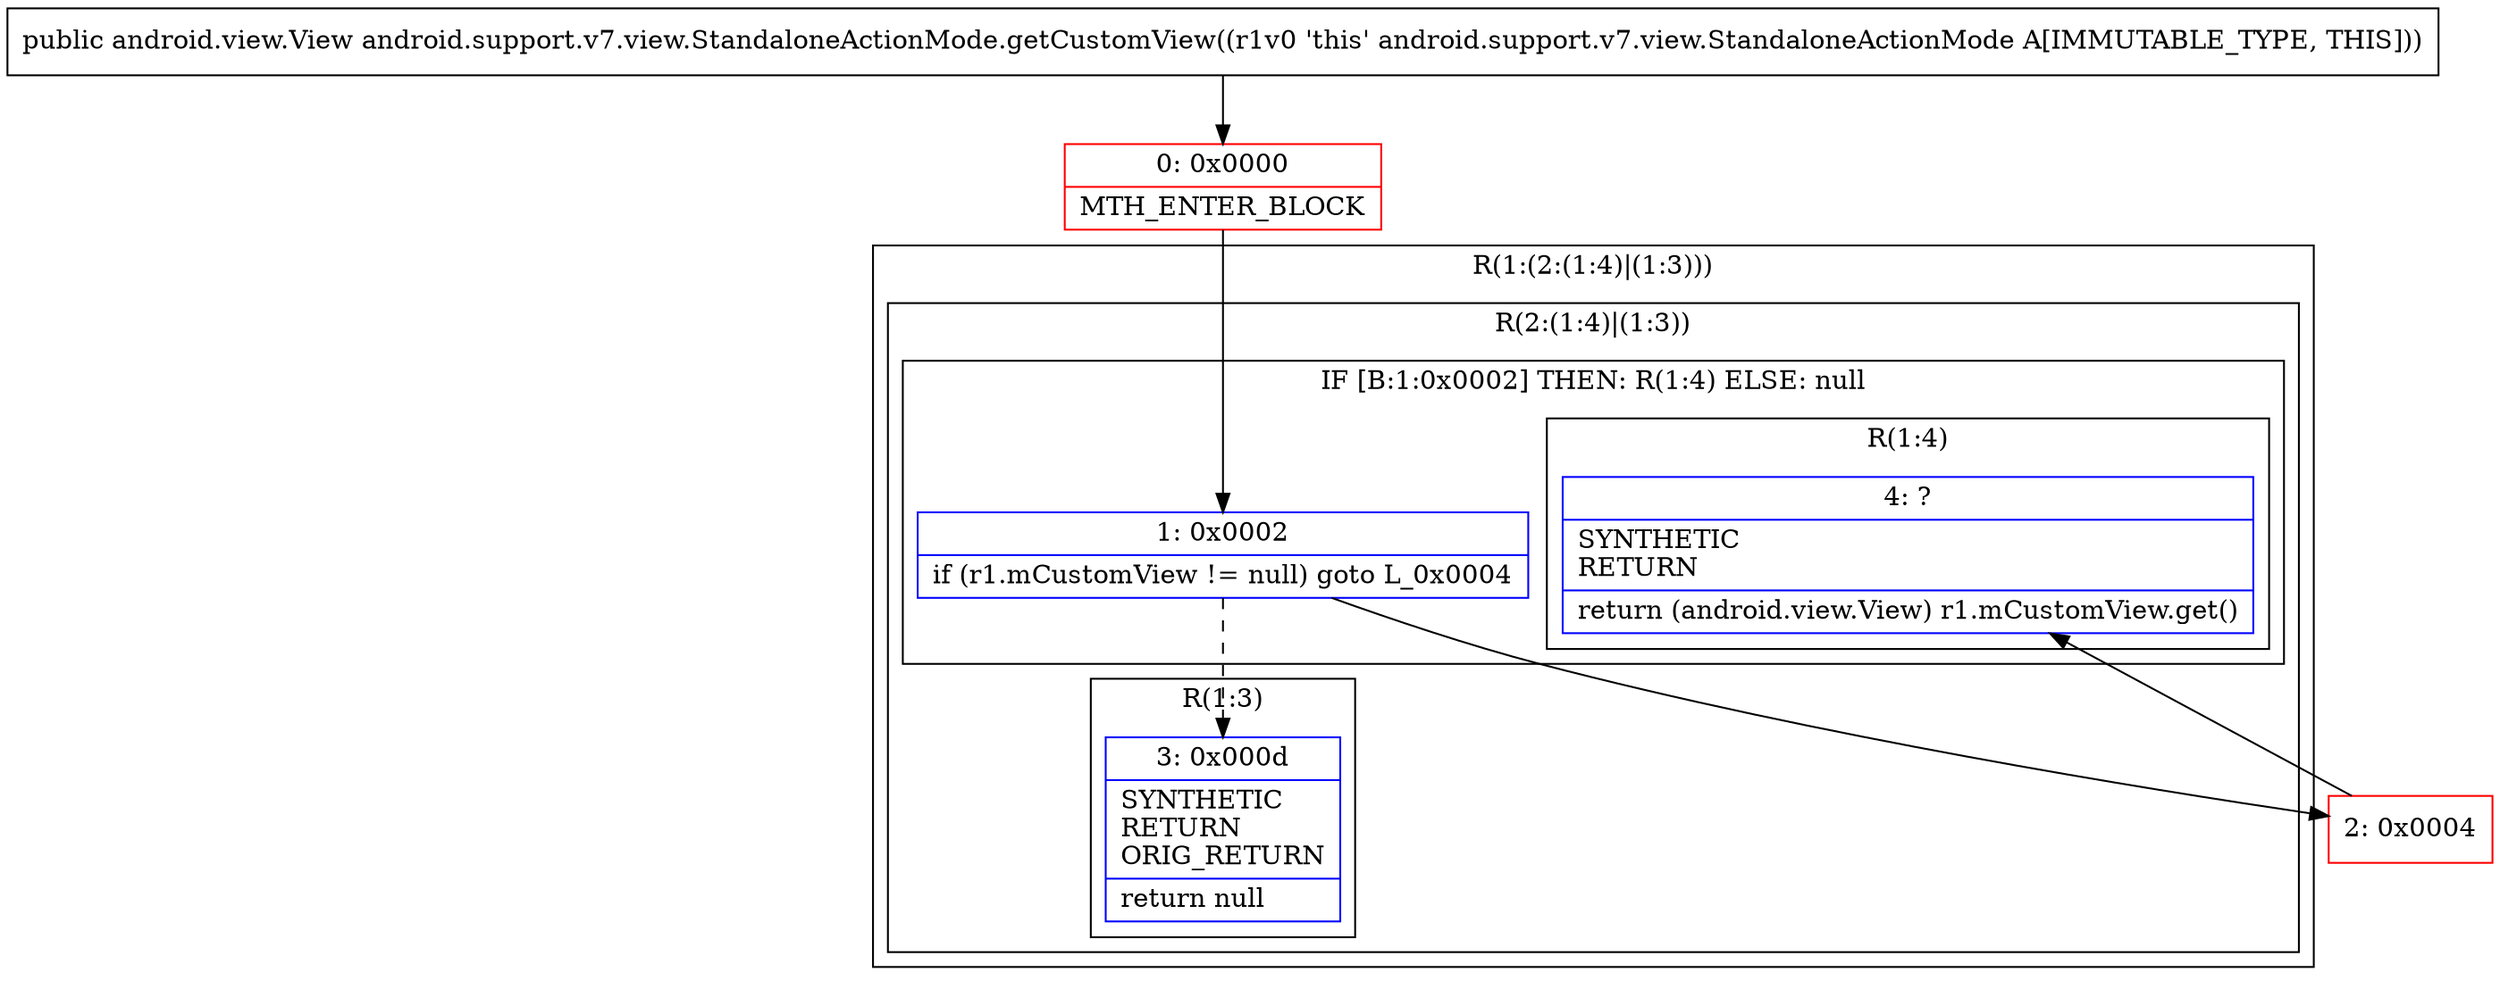 digraph "CFG forandroid.support.v7.view.StandaloneActionMode.getCustomView()Landroid\/view\/View;" {
subgraph cluster_Region_373424053 {
label = "R(1:(2:(1:4)|(1:3)))";
node [shape=record,color=blue];
subgraph cluster_Region_1242733196 {
label = "R(2:(1:4)|(1:3))";
node [shape=record,color=blue];
subgraph cluster_IfRegion_119135879 {
label = "IF [B:1:0x0002] THEN: R(1:4) ELSE: null";
node [shape=record,color=blue];
Node_1 [shape=record,label="{1\:\ 0x0002|if (r1.mCustomView != null) goto L_0x0004\l}"];
subgraph cluster_Region_9092445 {
label = "R(1:4)";
node [shape=record,color=blue];
Node_4 [shape=record,label="{4\:\ ?|SYNTHETIC\lRETURN\l|return (android.view.View) r1.mCustomView.get()\l}"];
}
}
subgraph cluster_Region_422532782 {
label = "R(1:3)";
node [shape=record,color=blue];
Node_3 [shape=record,label="{3\:\ 0x000d|SYNTHETIC\lRETURN\lORIG_RETURN\l|return null\l}"];
}
}
}
Node_0 [shape=record,color=red,label="{0\:\ 0x0000|MTH_ENTER_BLOCK\l}"];
Node_2 [shape=record,color=red,label="{2\:\ 0x0004}"];
MethodNode[shape=record,label="{public android.view.View android.support.v7.view.StandaloneActionMode.getCustomView((r1v0 'this' android.support.v7.view.StandaloneActionMode A[IMMUTABLE_TYPE, THIS])) }"];
MethodNode -> Node_0;
Node_1 -> Node_2;
Node_1 -> Node_3[style=dashed];
Node_0 -> Node_1;
Node_2 -> Node_4;
}

